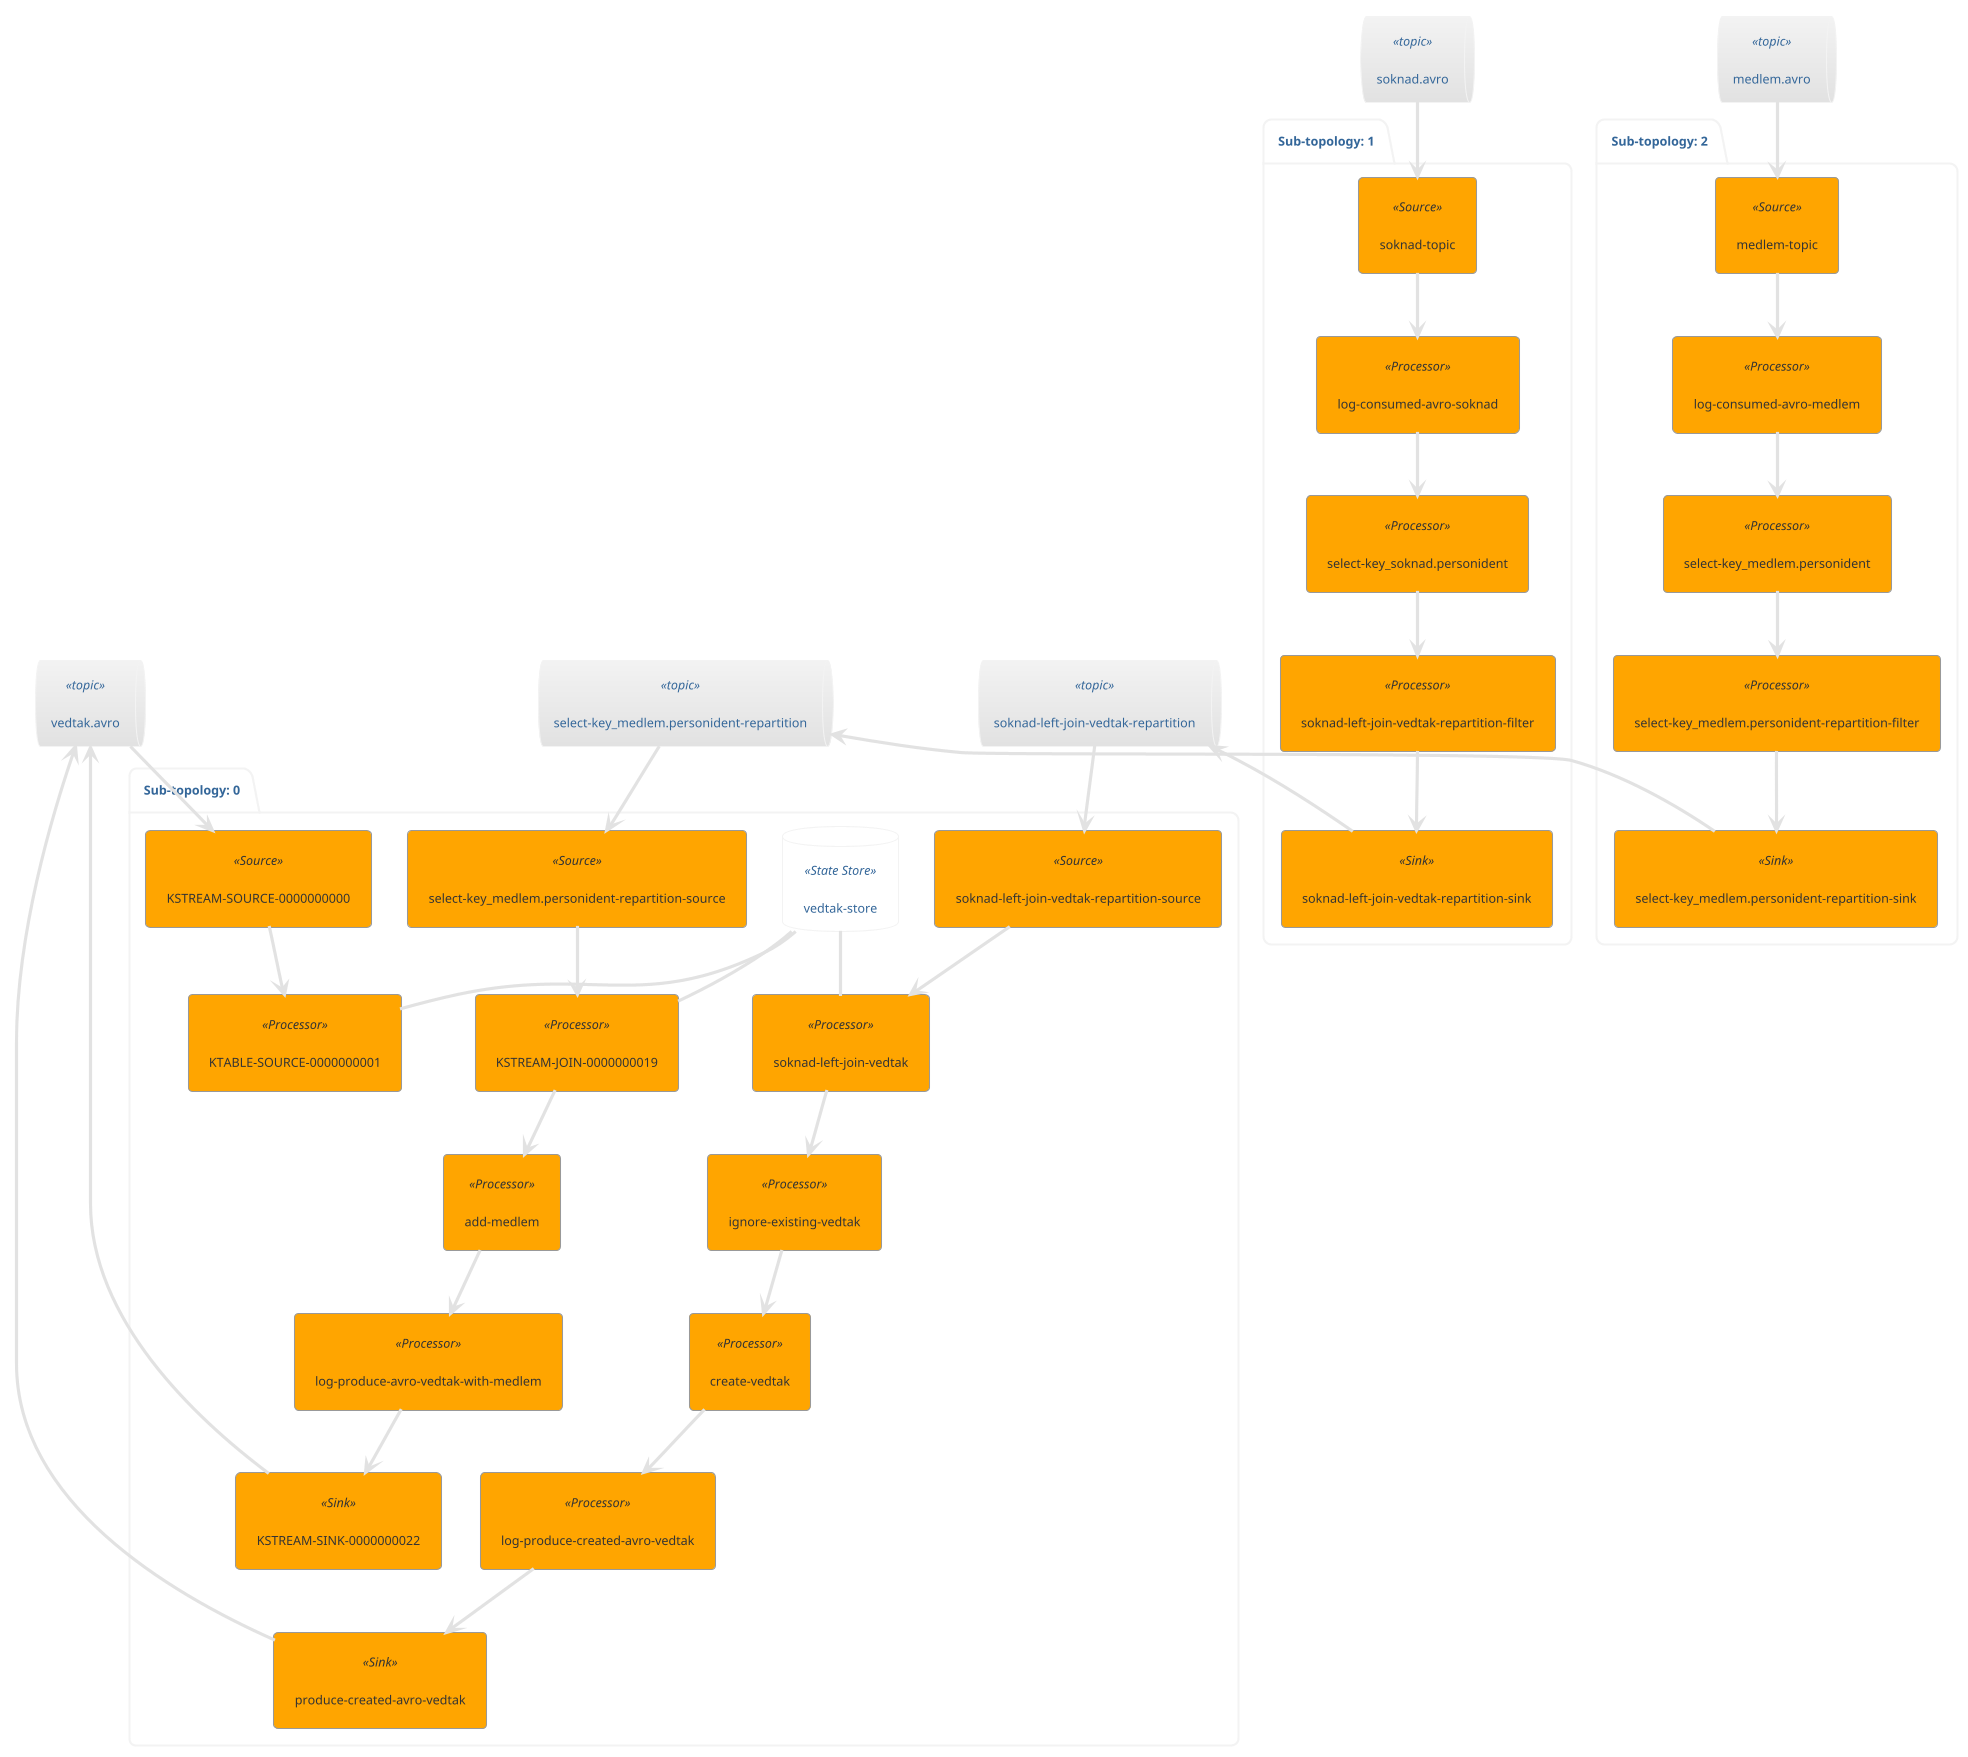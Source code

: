@startuml
!theme lightgray
queue "vedtak.avro" <<topic>> as vedtak_avro
queue "soknad-left-join-vedtak-repartition" <<topic>> as soknad_left_join_vedtak_repartition
queue "select-key_medlem.personident-repartition" <<topic>> as select_key_medlem_personident_repartition
queue "soknad.avro" <<topic>> as soknad_avro
queue "medlem.avro" <<topic>> as medlem_avro
package "Sub-topology: 0" {
	database "vedtak-store" <<State Store>> as vedtak_store
	agent "soknad-left-join-vedtak-repartition-source" <<Source>> as soknad_left_join_vedtak_repartition_source
	agent "select-key_medlem.personident-repartition-source" <<Source>> as select_key_medlem_personident_repartition_source
	agent "soknad-left-join-vedtak" <<Processor>> as soknad_left_join_vedtak
	agent "KSTREAM-JOIN-0000000019" <<Processor>> as KSTREAM_JOIN_0000000019
	agent "ignore-existing-vedtak" <<Processor>> as ignore_existing_vedtak
	agent "add-medlem" <<Processor>> as add_medlem
	agent "create-vedtak" <<Processor>> as create_vedtak
	agent "KSTREAM-SOURCE-0000000000" <<Source>> as KSTREAM_SOURCE_0000000000
	agent "log-produce-avro-vedtak-with-medlem" <<Processor>> as log_produce_avro_vedtak_with_medlem
	agent "log-produce-created-avro-vedtak" <<Processor>> as log_produce_created_avro_vedtak
	agent "KSTREAM-SINK-0000000022" <<Sink>> as KSTREAM_SINK_0000000022
	agent "KTABLE-SOURCE-0000000001" <<Processor>> as KTABLE_SOURCE_0000000001
	agent "produce-created-avro-vedtak" <<Sink>> as produce_created_avro_vedtak
	soknad_left_join_vedtak_repartition --> soknad_left_join_vedtak_repartition_source
	select_key_medlem_personident_repartition --> select_key_medlem_personident_repartition_source
	vedtak_store -- soknad_left_join_vedtak
	vedtak_store -- KSTREAM_JOIN_0000000019
	vedtak_avro --> KSTREAM_SOURCE_0000000000
	vedtak_avro <-- KSTREAM_SINK_0000000022
	vedtak_store -- KTABLE_SOURCE_0000000001
	vedtak_avro <-- produce_created_avro_vedtak
	soknad_left_join_vedtak_repartition_source --> soknad_left_join_vedtak
	select_key_medlem_personident_repartition_source --> KSTREAM_JOIN_0000000019
	soknad_left_join_vedtak --> ignore_existing_vedtak
	KSTREAM_JOIN_0000000019 --> add_medlem
	ignore_existing_vedtak --> create_vedtak
	add_medlem --> log_produce_avro_vedtak_with_medlem
	create_vedtak --> log_produce_created_avro_vedtak
	KSTREAM_SOURCE_0000000000 --> KTABLE_SOURCE_0000000001
	log_produce_avro_vedtak_with_medlem --> KSTREAM_SINK_0000000022
	log_produce_created_avro_vedtak --> produce_created_avro_vedtak
}
package "Sub-topology: 1" {
	agent "soknad-topic" <<Source>> as soknad_topic
	agent "log-consumed-avro-soknad" <<Processor>> as log_consumed_avro_soknad
	agent "select-key_soknad.personident" <<Processor>> as select_key_soknad_personident
	agent "soknad-left-join-vedtak-repartition-filter" <<Processor>> as soknad_left_join_vedtak_repartition_filter
	agent "soknad-left-join-vedtak-repartition-sink" <<Sink>> as soknad_left_join_vedtak_repartition_sink
	soknad_avro --> soknad_topic
	soknad_left_join_vedtak_repartition <-- soknad_left_join_vedtak_repartition_sink
	soknad_topic --> log_consumed_avro_soknad
	log_consumed_avro_soknad --> select_key_soknad_personident
	select_key_soknad_personident --> soknad_left_join_vedtak_repartition_filter
	soknad_left_join_vedtak_repartition_filter --> soknad_left_join_vedtak_repartition_sink
}
package "Sub-topology: 2" {
	agent "medlem-topic" <<Source>> as medlem_topic
	agent "log-consumed-avro-medlem" <<Processor>> as log_consumed_avro_medlem
	agent "select-key_medlem.personident" <<Processor>> as select_key_medlem_personident
	agent "select-key_medlem.personident-repartition-filter" <<Processor>> as select_key_medlem_personident_repartition_filter
	agent "select-key_medlem.personident-repartition-sink" <<Sink>> as select_key_medlem_personident_repartition_sink
	medlem_avro --> medlem_topic
	select_key_medlem_personident_repartition <-- select_key_medlem_personident_repartition_sink
	medlem_topic --> log_consumed_avro_medlem
	log_consumed_avro_medlem --> select_key_medlem_personident
	select_key_medlem_personident --> select_key_medlem_personident_repartition_filter
	select_key_medlem_personident_repartition_filter --> select_key_medlem_personident_repartition_sink
}
@enduml
